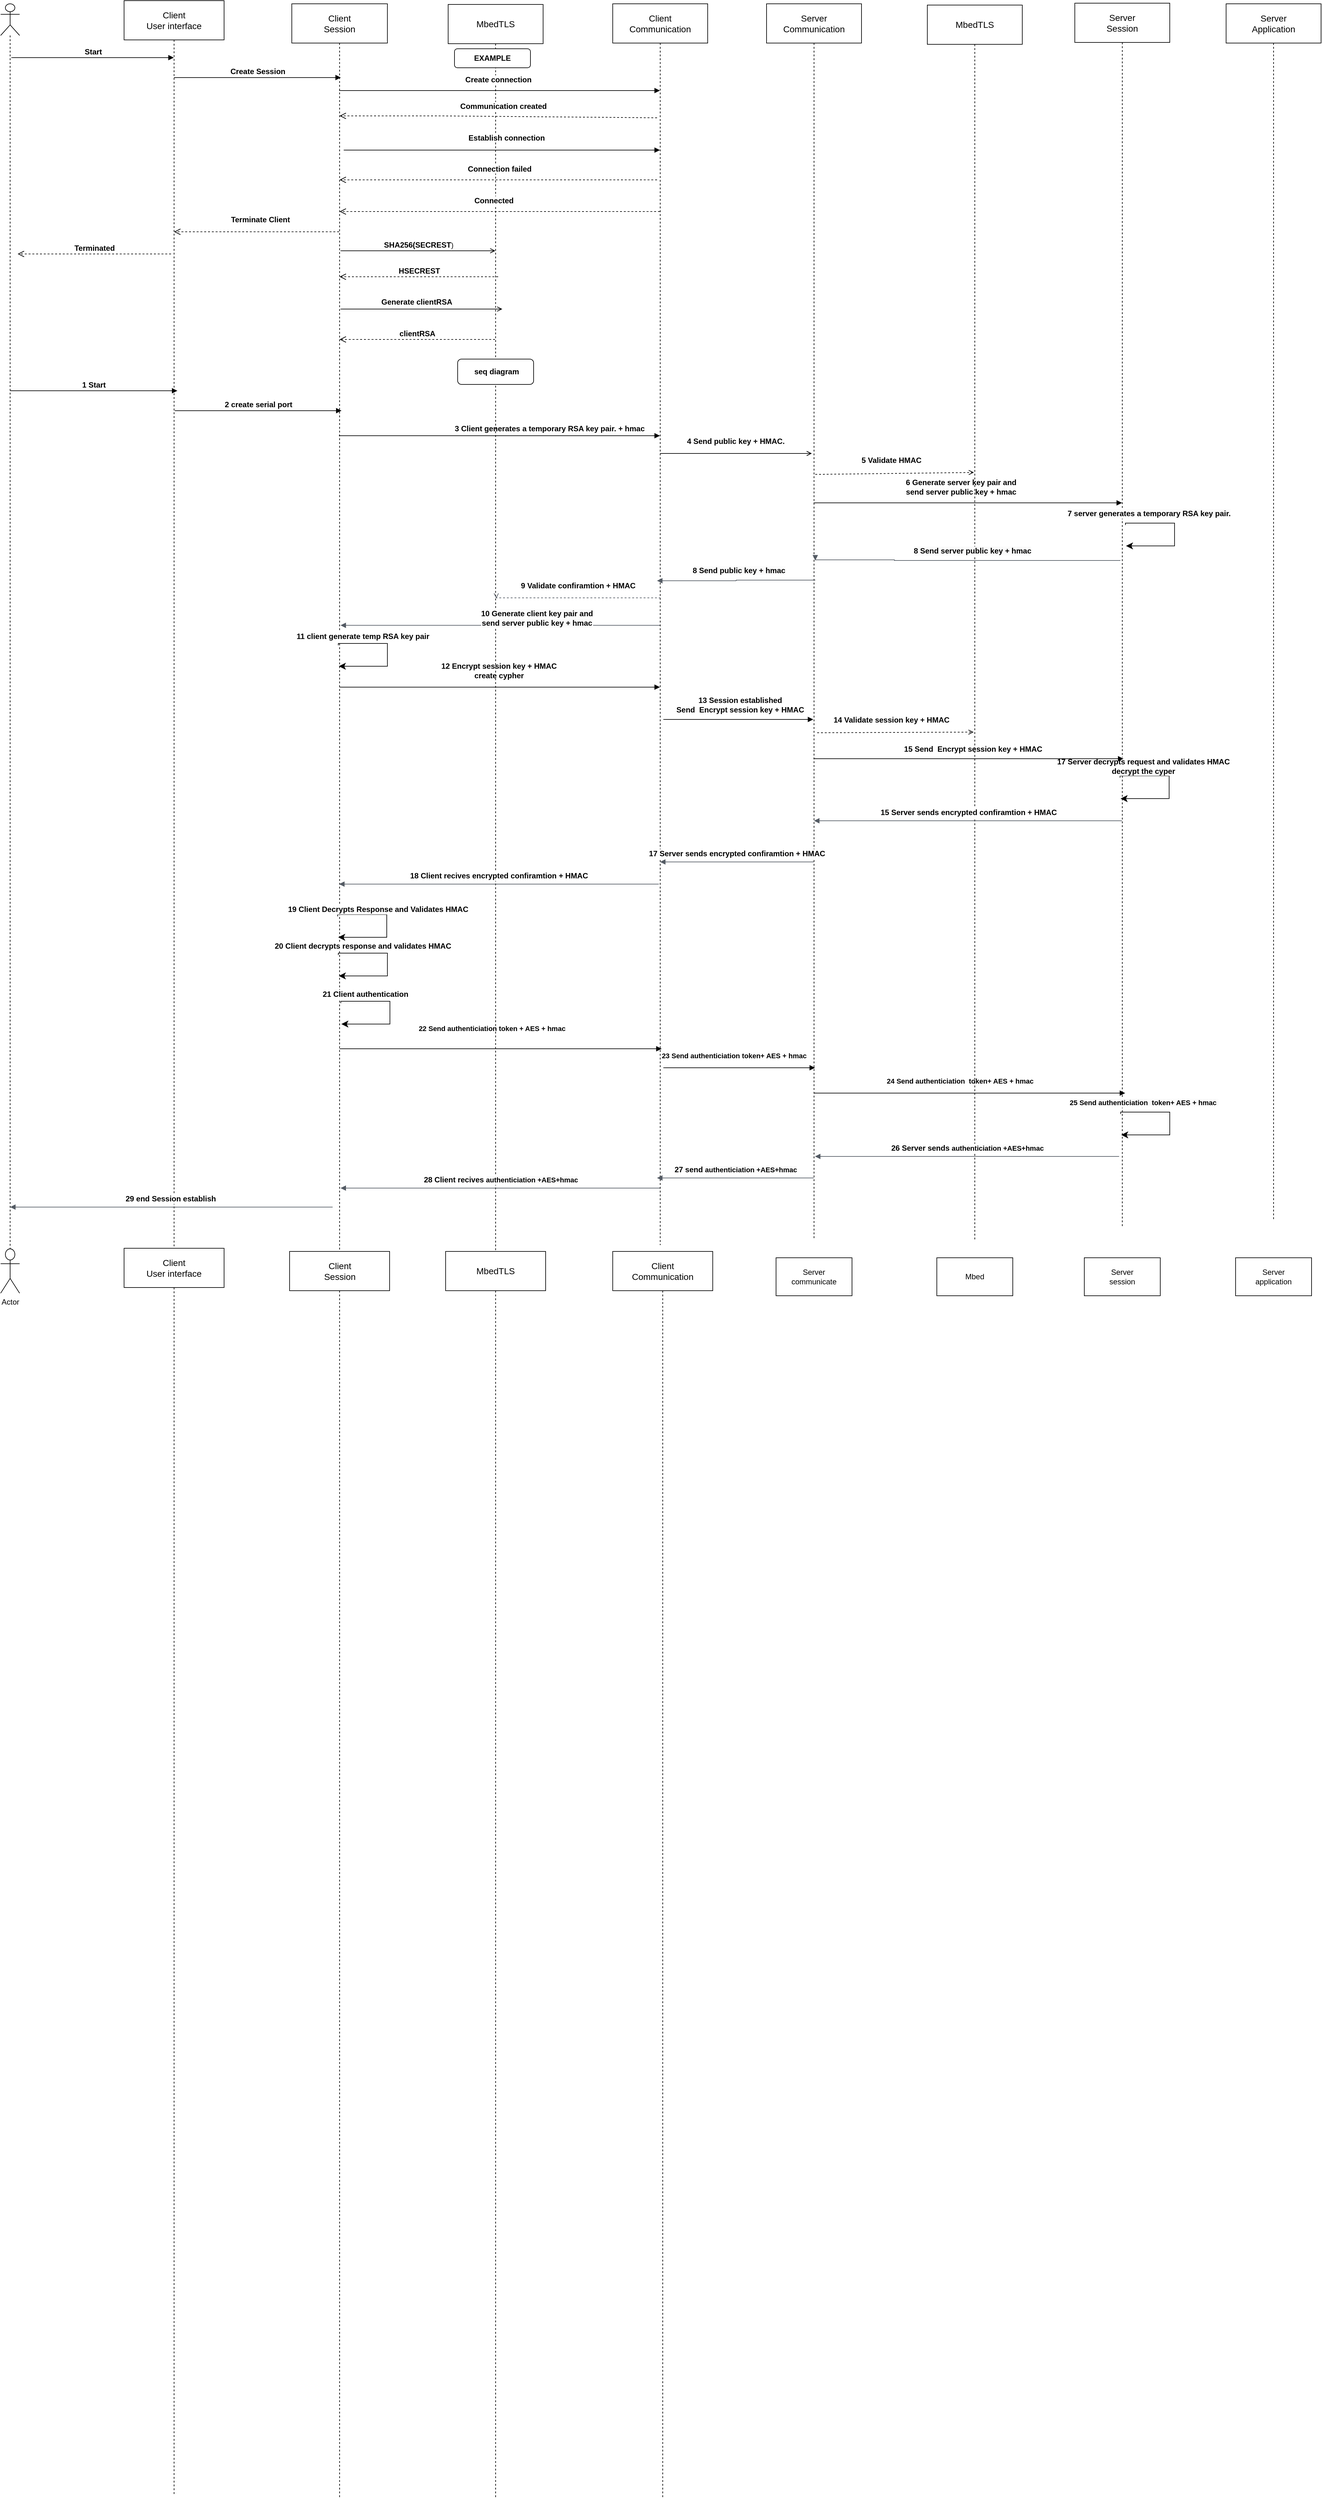 <mxfile>
    <diagram id="hEeOqorTtUtQZ6ahrq-n" name="Page-1">
        <mxGraphModel dx="2795" dy="1330" grid="1" gridSize="10" guides="1" tooltips="1" connect="1" arrows="1" fold="1" page="1" pageScale="1" pageWidth="850" pageHeight="1100" math="0" shadow="0">
            <root>
                <mxCell id="0"/>
                <mxCell id="1" parent="0"/>
                <mxCell id="34" value="&lt;span style=&quot;font-size: 14px;&quot;&gt;MbedTLS&lt;/span&gt;" style="shape=umlLifeline;perimeter=lifelinePerimeter;whiteSpace=wrap;html=1;container=1;collapsible=0;recursiveResize=0;outlineConnect=0;size=62;" parent="1" vertex="1">
                    <mxGeometry x="660" y="21" width="150" height="1979" as="geometry"/>
                </mxCell>
                <mxCell id="256" value="&lt;b&gt;HSECREST&lt;/b&gt;" style="html=1;verticalAlign=bottom;endArrow=open;dashed=1;endSize=8;fontSize=12;" parent="34" target="33" edge="1">
                    <mxGeometry relative="1" as="geometry">
                        <mxPoint x="79" y="430" as="sourcePoint"/>
                        <mxPoint x="-1" y="430" as="targetPoint"/>
                    </mxGeometry>
                </mxCell>
                <mxCell id="258" value="&lt;b&gt;clientRSA&lt;/b&gt;" style="html=1;verticalAlign=bottom;endArrow=open;dashed=1;endSize=8;fontSize=12;" parent="34" target="33" edge="1">
                    <mxGeometry relative="1" as="geometry">
                        <mxPoint x="74" y="529" as="sourcePoint"/>
                        <mxPoint x="-6" y="529" as="targetPoint"/>
                    </mxGeometry>
                </mxCell>
                <mxCell id="263" value="&lt;b&gt;&amp;nbsp;seq diagram&lt;/b&gt;" style="rounded=1;whiteSpace=wrap;html=1;fontSize=12;" parent="34" vertex="1">
                    <mxGeometry x="15" y="560" width="120" height="40" as="geometry"/>
                </mxCell>
                <mxCell id="264" value="&lt;b&gt;EXAMPLE&lt;/b&gt;" style="rounded=1;whiteSpace=wrap;html=1;fontSize=12;" parent="34" vertex="1">
                    <mxGeometry x="10" y="70" width="120" height="30" as="geometry"/>
                </mxCell>
                <mxCell id="166" value="22 Send authenticiation token + AES + hmac&lt;span style=&quot;color: rgba(0, 0, 0, 0); font-family: monospace; font-size: 0px; font-weight: 400; text-align: start;&quot;&gt;%3CmxGraphModel%3E%3Croot%3E%3CmxCell%20id%3D%220%22%2F%3E%3CmxCell%20id%3D%221%22%20parent%3D%220%22%2F%3E%3CmxCell%20id%3D%222%22%20value%3D%2222%20Send%20auth%22%20style%3D%22html%3D1%3BverticalAlign%3Dbottom%3BlabelBackgroundColor%3Dnone%3BendArrow%3Dblock%3BendFill%3D1%3BfontStyle%3D1%3B%22%20edge%3D%221%22%20parent%3D%221%22%3E%3CmxGeometry%20x%3D%22-0.051%22%20y%3D%2210%22%20width%3D%22160%22%20relative%3D%221%22%20as%3D%22geometry%22%3E%3CmxPoint%20x%3D%22487.75%22%20y%3D%221670%22%20as%3D%22sourcePoint%22%2F%3E%3CmxPoint%20x%3D%22988.26%22%20y%3D%221670%22%20as%3D%22targetPoint%22%2F%3E%3CmxPoint%20x%3D%22-1%22%20as%3D%22offset%22%2F%3E%3C%2FmxGeometry%3E%3C%2FmxCell%3E%3C%2Froot%3E%3C%2FmxGraphModel%3E&lt;/span&gt;&lt;span style=&quot;color: rgba(0, 0, 0, 0); font-family: monospace; font-size: 0px; font-weight: 400; text-align: start;&quot;&gt;%3CmxGraphModel%3E%3Croot%3E%3CmxCell%20id%3D%220%22%2F%3E%3CmxCell%20id%3D%221%22%20parent%3D%220%22%2F%3E%3CmxCell%20id%3D%222%22%20value%3D%2222%20Send%20auth%22%20style%3D%22html%3D1%3BverticalAlign%3Dbottom%3BlabelBackgroundColor%3Dnone%3BendArrow%3Dblock%3BendFill%3D1%3BfontStyle%3D1%3B%22%20edge%3D%221%22%20parent%3D%221%22%3E%3CmxGeometry%20x%3D%22-0.051%22%20y%3D%2210%22%20width%3D%22160%22%20relative%3D%221%22%20as%3D%22geometry%22%3E%3CmxPoint%20x%3D%22487.75%22%20y%3D%221670%22%20as%3D%22sourcePoint%22%2F%3E%3CmxPoint%20x%3D%22988.26%22%20y%3D%221670%22%20as%3D%22targetPoint%22%2F%3E%3CmxPoint%20x%3D%22-1%22%20as%3D%22offset%22%2F%3E%3C%2FmxGeometry%3E%3C%2FmxCell%3E%3C%2Froot%3E%3C%2FmxGraphModel%3E&lt;br&gt;eeeeen&lt;br&gt;&lt;/span&gt;" style="html=1;verticalAlign=bottom;labelBackgroundColor=none;endArrow=block;endFill=1;fontStyle=1;" parent="34" source="33" edge="1">
                    <mxGeometry x="-0.051" y="10" width="160" relative="1" as="geometry">
                        <mxPoint x="-163.25" y="1649" as="sourcePoint"/>
                        <mxPoint x="337.26" y="1649" as="targetPoint"/>
                        <mxPoint x="-1" as="offset"/>
                    </mxGeometry>
                </mxCell>
                <mxCell id="35" value="&lt;span style=&quot;font-size: 14px;&quot;&gt;Client&lt;br&gt;Communication&lt;br&gt;&lt;/span&gt;" style="shape=umlLifeline;perimeter=lifelinePerimeter;whiteSpace=wrap;html=1;container=1;collapsible=0;recursiveResize=0;outlineConnect=0;size=62;" parent="1" vertex="1">
                    <mxGeometry x="920" y="20" width="150" height="1960" as="geometry"/>
                </mxCell>
                <mxCell id="134" value="&lt;font style=&quot;font-size: 12px;&quot;&gt;&lt;b&gt;Establish connection&lt;/b&gt;&lt;/font&gt;" style="html=1;verticalAlign=bottom;endArrow=block;" parent="35" target="35" edge="1">
                    <mxGeometry x="0.027" y="10" width="80" relative="1" as="geometry">
                        <mxPoint x="-425" y="231" as="sourcePoint"/>
                        <mxPoint x="70" y="231" as="targetPoint"/>
                        <mxPoint as="offset"/>
                    </mxGeometry>
                </mxCell>
                <mxCell id="272" value="&lt;b&gt;13 Session established&lt;br&gt;Send&amp;nbsp; Encrypt session key + HMAC&lt;/b&gt;" style="html=1;verticalAlign=bottom;labelBackgroundColor=none;endArrow=block;endFill=1;fontSize=12;" parent="35" edge="1">
                    <mxGeometry x="0.024" y="6" width="160" relative="1" as="geometry">
                        <mxPoint x="80" y="1130" as="sourcePoint"/>
                        <mxPoint x="316.75" y="1130" as="targetPoint"/>
                        <mxPoint as="offset"/>
                    </mxGeometry>
                </mxCell>
                <mxCell id="280" value="23 Send authenticiation token+ AES + hmac&amp;nbsp;&lt;span style=&quot;color: rgba(0, 0, 0, 0); font-family: monospace; font-size: 0px; font-weight: 400; text-align: start;&quot;&gt;%3CmxGraphModel%3E%3Croot%3E%3CmxCell%20id%3D%220%22%2F%3E%3CmxCell%20id%3D%221%22%20parent%3D%220%22%2F%3E%3CmxCell%20id%3D%222%22%20value%3D%2222%20Send%20auth%22%20style%3D%22html%3D1%3BverticalAlign%3Dbottom%3BlabelBackgroundColor%3Dnone%3BendArrow%3Dblock%3BendFill%3D1%3BfontStyle%3D1%3B%22%20edge%3D%221%22%20parent%3D%221%22%3E%3CmxGeometry%20x%3D%22-0.051%22%20y%3D%2210%22%20width%3D%22160%22%20relative%3D%221%22%20as%3D%22geometry%22%3E%3CmxPoint%20x%3D%22487.75%22%20y%3D%221670%22%20as%3D%22sourcePoint%22%2F%3E%3CmxPoint%20x%3D%22988.26%22%20y%3D%221670%22%20as%3D%22targetPoint%22%2F%3E%3CmxPoint%20x%3D%22-1%22%20as%3D%22offset%22%2F%3E%3C%2FmxGeometry%3E%3C%2FmxCell%3E%3C%2Froot%3E%3C%2FmxGraphModel%3E&lt;/span&gt;&lt;span style=&quot;color: rgba(0, 0, 0, 0); font-family: monospace; font-size: 0px; font-weight: 400; text-align: start;&quot;&gt;%3CmxGraphModel%3E%3Croot%3E%3CmxCell%20id%3D%220%22%2F%3E%3CmxCell%20id%3D%221%22%20parent%3D%220%22%2F%3E%3CmxCell%20id%3D%222%22%20value%3D%2222%20Send%20auth%22%20style%3D%22html%3D1%3BverticalAlign%3Dbottom%3BlabelBackgroundColor%3Dnone%3BendArrow%3Dblock%3BendFill%3D1%3BfontStyle%3D1%3B%22%20edge%3D%221%22%20parent%3D%221%22%3E%3CmxGeometry%20x%3D%22-0.051%22%20y%3D%2210%22%20width%3D%22160%22%20relative%3D%221%22%20as%3D%22geometry%22%3E%3CmxPoint%20x%3D%22487.75%22%20y%3D%221670%22%20as%3D%22sourcePoint%22%2F%3E%3CmxPoint%20x%3D%22988.26%22%20y%3D%221670%22%20as%3D%22targetPoint%22%2F%3E%3CmxPoint%20x%3D%22-1%22%20as%3D%22offset%22%2F%3E%3C%2FmxGeometry%3E%3C%2FmxCell%3E%3C%2Froot%3E%3C%333332FmxGrannnphModel%3E&lt;/span&gt;" style="html=1;verticalAlign=bottom;labelBackgroundColor=none;endArrow=block;endFill=1;fontStyle=1;" parent="35" edge="1">
                    <mxGeometry x="-0.059" y="10" width="160" relative="1" as="geometry">
                        <mxPoint x="80" y="1680" as="sourcePoint"/>
                        <mxPoint x="319.51" y="1680" as="targetPoint"/>
                        <mxPoint as="offset"/>
                    </mxGeometry>
                </mxCell>
                <mxCell id="36" value="&lt;span style=&quot;font-size: 14px;&quot;&gt;Server&lt;br&gt;Communication&lt;br&gt;&lt;/span&gt;" style="shape=umlLifeline;perimeter=lifelinePerimeter;whiteSpace=wrap;html=1;container=1;collapsible=0;recursiveResize=0;outlineConnect=0;size=62;" parent="1" vertex="1">
                    <mxGeometry x="1163" y="20" width="150" height="1950" as="geometry"/>
                </mxCell>
                <mxCell id="270" value="&lt;b style=&quot;border-color: var(--border-color); color: rgb(0, 0, 0); font-family: Helvetica; font-size: 12px; font-style: normal; font-variant-ligatures: normal; font-variant-caps: normal; letter-spacing: normal; orphans: 2; text-align: center; text-indent: 0px; text-transform: none; widows: 2; word-spacing: 0px; -webkit-text-stroke-width: 0px; background-color: rgb(251, 251, 251); text-decoration-thickness: initial; text-decoration-style: initial; text-decoration-color: initial;&quot;&gt;8 Send public key + hmac&lt;/b&gt;" style="edgeStyle=orthogonalEdgeStyle;html=1;endArrow=none;elbow=vertical;startArrow=block;startFill=1;strokeColor=#545B64;rounded=0;fontSize=12;" parent="36" edge="1">
                    <mxGeometry x="0.033" y="15" width="100" relative="1" as="geometry">
                        <mxPoint x="-173" y="911" as="sourcePoint"/>
                        <mxPoint x="77" y="910" as="targetPoint"/>
                        <mxPoint as="offset"/>
                        <Array as="points">
                            <mxPoint x="-48" y="910"/>
                        </Array>
                    </mxGeometry>
                </mxCell>
                <mxCell id="37" value="&lt;span style=&quot;font-size: 14px;&quot;&gt;MbedTLS&lt;br&gt;&lt;/span&gt;" style="shape=umlLifeline;perimeter=lifelinePerimeter;whiteSpace=wrap;html=1;container=1;collapsible=0;recursiveResize=0;outlineConnect=0;size=62;" parent="1" vertex="1">
                    <mxGeometry x="1417" y="22" width="150" height="1951" as="geometry"/>
                </mxCell>
                <mxCell id="141" value="&lt;b&gt;6 Generate server key pair and &lt;br&gt;send server public key + hmac&lt;/b&gt;" style="html=1;verticalAlign=bottom;labelBackgroundColor=none;endArrow=block;endFill=1;fontSize=12;" parent="37" edge="1">
                    <mxGeometry x="-0.045" y="8" width="160" relative="1" as="geometry">
                        <mxPoint x="-179.676" y="786.002" as="sourcePoint"/>
                        <mxPoint x="307.5" y="786.002" as="targetPoint"/>
                        <mxPoint as="offset"/>
                    </mxGeometry>
                </mxCell>
                <mxCell id="170" value="&lt;b&gt;15 Server sends encrypted confiramtion + HMAC&lt;/b&gt;" style="edgeStyle=orthogonalEdgeStyle;html=1;endArrow=none;elbow=vertical;startArrow=block;startFill=1;strokeColor=#545B64;rounded=0;fontSize=12;" parent="37" target="136" edge="1">
                    <mxGeometry y="13" width="100" relative="1" as="geometry">
                        <mxPoint x="-179" y="1288" as="sourcePoint"/>
                        <mxPoint x="288.5" y="1288.059" as="targetPoint"/>
                        <mxPoint as="offset"/>
                        <Array as="points">
                            <mxPoint x="153" y="1288"/>
                            <mxPoint x="153" y="1288"/>
                        </Array>
                    </mxGeometry>
                </mxCell>
                <mxCell id="39" value="&lt;span style=&quot;font-size: 14px;&quot;&gt;Server&lt;br&gt;Application&lt;br&gt;&lt;/span&gt;" style="shape=umlLifeline;perimeter=lifelinePerimeter;whiteSpace=wrap;html=1;container=1;collapsible=0;recursiveResize=0;outlineConnect=0;size=62;" parent="1" vertex="1">
                    <mxGeometry x="1889" y="20" width="150" height="1920" as="geometry"/>
                </mxCell>
                <mxCell id="83" value="&lt;font style=&quot;font-size: 12px;&quot;&gt;&lt;b&gt;Communication created&lt;/b&gt;&lt;/font&gt;" style="html=1;verticalAlign=bottom;endArrow=open;dashed=1;endSize=8;" parent="1" target="33" edge="1">
                    <mxGeometry x="-0.028" y="-7" relative="1" as="geometry">
                        <mxPoint x="990" y="200" as="sourcePoint"/>
                        <mxPoint x="490.25" y="197" as="targetPoint"/>
                        <Array as="points">
                            <mxPoint x="650" y="197"/>
                        </Array>
                        <mxPoint as="offset"/>
                    </mxGeometry>
                </mxCell>
                <mxCell id="85" value="&lt;font style=&quot;font-size: 12px;&quot;&gt;&lt;b&gt;Connected&lt;/b&gt;&lt;/font&gt;" style="html=1;verticalAlign=bottom;endArrow=open;dashed=1;endSize=8;" parent="1" source="35" target="33" edge="1">
                    <mxGeometry x="0.037" y="-8" relative="1" as="geometry">
                        <mxPoint x="1207" y="348" as="sourcePoint"/>
                        <mxPoint x="486.75" y="348" as="targetPoint"/>
                        <Array as="points">
                            <mxPoint x="655.19" y="348"/>
                        </Array>
                        <mxPoint as="offset"/>
                    </mxGeometry>
                </mxCell>
                <mxCell id="96" value="" style="shape=umlLifeline;participant=umlActor;perimeter=lifelinePerimeter;whiteSpace=wrap;html=1;container=1;collapsible=0;recursiveResize=0;verticalAlign=top;spacingTop=36;outlineConnect=0;size=50;" parent="1" vertex="1">
                    <mxGeometry x="-47" y="20" width="30" height="2010" as="geometry"/>
                </mxCell>
                <mxCell id="81" value="&lt;font style=&quot;font-size: 12px;&quot;&gt;&lt;b&gt;Create connection&lt;/b&gt;&lt;/font&gt;" style="html=1;verticalAlign=bottom;endArrow=block;" parent="1" edge="1">
                    <mxGeometry x="-0.007" y="8" width="80" relative="1" as="geometry">
                        <mxPoint x="487.824" y="157" as="sourcePoint"/>
                        <mxPoint x="994.5" y="157" as="targetPoint"/>
                        <mxPoint as="offset"/>
                    </mxGeometry>
                </mxCell>
                <mxCell id="136" value="&lt;span style=&quot;font-size: 14px;&quot;&gt;Server&lt;br&gt;Session&lt;br&gt;&lt;/span&gt;" style="shape=umlLifeline;perimeter=lifelinePerimeter;whiteSpace=wrap;html=1;container=1;collapsible=0;recursiveResize=0;outlineConnect=0;size=62;" parent="1" vertex="1">
                    <mxGeometry x="1650" y="19" width="150" height="1931" as="geometry"/>
                </mxCell>
                <mxCell id="176" value="&lt;b style=&quot;border-color: var(--border-color); background-color: rgb(251, 251, 251);&quot;&gt;7 server generates a temporary RSA key pair.&lt;br&gt;&lt;/b&gt;" style="edgeStyle=segmentEdgeStyle;endArrow=classic;html=1;curved=0;rounded=0;endSize=8;startSize=8;fontSize=12;exitX=0.523;exitY=0.848;exitDx=0;exitDy=0;exitPerimeter=0;" parent="136" edge="1">
                    <mxGeometry x="-0.586" y="15" width="50" height="50" relative="1" as="geometry">
                        <mxPoint x="80.0" y="824.036" as="sourcePoint"/>
                        <mxPoint x="80.874" y="857" as="targetPoint"/>
                        <Array as="points">
                            <mxPoint x="80.55" y="821"/>
                            <mxPoint x="157.55" y="821"/>
                            <mxPoint x="157.55" y="857"/>
                        </Array>
                        <mxPoint as="offset"/>
                    </mxGeometry>
                </mxCell>
                <mxCell id="267" value="&lt;b&gt;17 Server decrypts request and validates HMAC&lt;br&gt;decrypt the cyper&lt;br&gt;&lt;/b&gt;" style="edgeStyle=segmentEdgeStyle;endArrow=classic;html=1;curved=0;rounded=0;endSize=8;startSize=8;fontSize=12;exitX=0.523;exitY=0.848;exitDx=0;exitDy=0;exitPerimeter=0;" parent="136" edge="1">
                    <mxGeometry x="-0.591" y="15" width="50" height="50" relative="1" as="geometry">
                        <mxPoint x="71.45" y="1223.036" as="sourcePoint"/>
                        <mxPoint x="72.324" y="1256" as="targetPoint"/>
                        <Array as="points">
                            <mxPoint x="72" y="1220"/>
                            <mxPoint x="149" y="1220"/>
                            <mxPoint x="149" y="1256"/>
                        </Array>
                        <mxPoint as="offset"/>
                    </mxGeometry>
                </mxCell>
                <mxCell id="281" value="24 Send authenticiation&amp;nbsp; token+ AES + hmac&amp;nbsp;&lt;span style=&quot;color: rgba(0, 0, 0, 0); font-family: monospace; font-size: 0px; font-weight: 400; text-align: start;&quot;&gt;%3CmxGraphModel%3E%3Croot%3E%3CmxCell%20id%3D%220%22%2F%3E%3CmxCell%20id%3D%221%22%20parent%3D%220%22%2F%3E%3CmxCell%20id%3D%222%22%20value%3D%2222%20Send%20auth%22%20style%3D%22html%3D1%3BverticalAlign%3Dbottom%3BlabelBackgroundColor%3Dnone%3BendArrow%3Dblock%3BendFill%3D1%3BfontStyle%3D1%3B%22%20edge%3D%221%22%20parent%3D%221%22%3E%3CmxGeometry%20x%3D%22-0.051%22%20y%3D%2210%22%20width%3D%22160%22%20relative%3D%221%22%20as%3D%22geometry%22%3E%3CmxPoint%20x%3D%22487.75%22%20y%3D%221670%22%20as%3D%22sourcePoint%22%2F%3E%3CmxPoint%20x%3D%22988.26%22%20y%3D%221670%22%20as%3D%22targetPoint%22%2F%3E%3CmxPoint%20x%3D%22-1%22%20as%3D%22offset%22%2F%3E%3C%2FmxGeometry%3E%3C%2FmxCell%3E%3C%2Froot%3E%3C%2FmxGraphModel%3E&lt;/span&gt;&lt;span style=&quot;color: rgba(0, 0, 0, 0); font-family: monospace; font-size: 0px; font-weight: 400; text-align: start;&quot;&gt;%3CmxGraphModel%3E%3Croot%3E%3CmxCell%20id%3D%220%22%2F%3E%3CmxCell%20id%3D%221%22%20parent%3D%220%22%2F%3E%3CmxCell%20id%3D%222%22%20value%3D%2222%20Send%20auth%22%20style%3D%22html%3D1%3BverticalAlign%3Dbottom%3BlabelBackgroundColor%3Dnone%3BendArrow%3Dblock%3BendFill%3D1%3BfontStyle%3D1%3B%22%20edge%3D%221%22%20parent%3D%221%22%3E%3CmxGeometry%20x%3D%22-0.051%22%20y%3D%2210%22%20width%3D%22160%22%20relative%3D%221%22%20as%3D%22geometry%22%3E%3CmxPoint%20x%3D%22487.75%22%20y%3D%221670%22%20as%3D%22sourcePoint%22%2F%3E%3CmxPoint%20x%3D%22988.26%22%20y%3D%221670%22%20as%3D%22targetPoint%22%2F%3E%3CmxPoint%20x%3D%22-1%22%20as%3D%22offset%22%2F%3E%3C%2FmxGeometry%3E%3C%2FmxCell%3E%3C%2Froot%3E%3C%33333442FmxGraphModel%3E&lt;/span&gt;" style="html=1;verticalAlign=bottom;labelBackgroundColor=none;endArrow=block;endFill=1;fontStyle=1;" parent="136" source="36" edge="1">
                    <mxGeometry x="-0.051" y="10" width="160" relative="1" as="geometry">
                        <mxPoint x="-160" y="1721" as="sourcePoint"/>
                        <mxPoint x="79.51" y="1721" as="targetPoint"/>
                        <mxPoint x="-1" as="offset"/>
                    </mxGeometry>
                </mxCell>
                <mxCell id="84" value="&lt;font style=&quot;font-size: 12px;&quot;&gt;&lt;b&gt;Connection failed&lt;/b&gt;&lt;/font&gt;" style="html=1;verticalAlign=bottom;endArrow=open;dashed=1;endSize=8;" parent="1" target="33" edge="1">
                    <mxGeometry x="-0.004" y="-8" relative="1" as="geometry">
                        <mxPoint x="990" y="298" as="sourcePoint"/>
                        <mxPoint x="510" y="300" as="targetPoint"/>
                        <Array as="points">
                            <mxPoint x="751.19" y="298"/>
                        </Array>
                        <mxPoint as="offset"/>
                    </mxGeometry>
                </mxCell>
                <mxCell id="177" value="" style="text;strokeColor=none;fillColor=none;align=left;verticalAlign=middle;spacingTop=-1;spacingLeft=4;spacingRight=4;rotatable=0;labelPosition=right;points=[];portConstraint=eastwest;" parent="1" vertex="1">
                    <mxGeometry x="1780" y="80" width="20" height="14" as="geometry"/>
                </mxCell>
                <mxCell id="33" value="&lt;font style=&quot;font-size: 14px;&quot;&gt;Client&lt;br&gt;Session&lt;/font&gt;" style="shape=umlLifeline;perimeter=lifelinePerimeter;whiteSpace=wrap;html=1;container=1;collapsible=0;recursiveResize=0;outlineConnect=0;size=62;" parent="1" vertex="1">
                    <mxGeometry x="413" y="20" width="151" height="1970" as="geometry"/>
                </mxCell>
                <mxCell id="80" value="&lt;font style=&quot;font-size: 12px;&quot;&gt;&lt;b&gt;Create Session&lt;/b&gt;&lt;/font&gt;" style="html=1;verticalAlign=bottom;endArrow=block;" parent="33" source="32" edge="1">
                    <mxGeometry width="80" relative="1" as="geometry">
                        <mxPoint x="-117" y="116.478" as="sourcePoint"/>
                        <mxPoint x="77.5" y="116.478" as="targetPoint"/>
                    </mxGeometry>
                </mxCell>
                <mxCell id="90" value="&lt;font style=&quot;font-size: 12px;&quot;&gt;&lt;b&gt;Terminate Client&lt;/b&gt;&lt;/font&gt;" style="html=1;verticalAlign=bottom;endArrow=open;dashed=1;endSize=8;" parent="33" target="32" edge="1">
                    <mxGeometry x="-0.04" y="-10" relative="1" as="geometry">
                        <mxPoint x="74.68" y="359.999" as="sourcePoint"/>
                        <mxPoint x="-197.996" y="359.999" as="targetPoint"/>
                        <Array as="points"/>
                        <mxPoint as="offset"/>
                    </mxGeometry>
                </mxCell>
                <mxCell id="241" value="&lt;b&gt;19 Client Decrypts Response and Validates HMAC&lt;/b&gt;" style="edgeStyle=segmentEdgeStyle;endArrow=classic;html=1;curved=0;rounded=0;endSize=8;startSize=8;fontSize=12;exitX=0.523;exitY=0.848;exitDx=0;exitDy=0;exitPerimeter=0;" parent="33" edge="1">
                    <mxGeometry x="-0.311" y="8" width="50" height="50" relative="1" as="geometry">
                        <mxPoint x="72.45" y="1441.036" as="sourcePoint"/>
                        <mxPoint x="73.324" y="1474" as="targetPoint"/>
                        <Array as="points">
                            <mxPoint x="73.0" y="1438"/>
                            <mxPoint x="150.0" y="1438"/>
                            <mxPoint x="150.0" y="1474"/>
                        </Array>
                        <mxPoint as="offset"/>
                    </mxGeometry>
                </mxCell>
                <mxCell id="250" value="&lt;b&gt;20 Client decrypts response and validates HMAC&lt;/b&gt;" style="edgeStyle=segmentEdgeStyle;endArrow=classic;html=1;curved=0;rounded=0;endSize=8;startSize=8;fontSize=12;exitX=0.523;exitY=0.848;exitDx=0;exitDy=0;exitPerimeter=0;" parent="33" edge="1">
                    <mxGeometry x="-0.569" y="11" width="50" height="50" relative="1" as="geometry">
                        <mxPoint x="73.45" y="1502.036" as="sourcePoint"/>
                        <mxPoint x="74.324" y="1535" as="targetPoint"/>
                        <Array as="points">
                            <mxPoint x="74.0" y="1499"/>
                            <mxPoint x="151.0" y="1499"/>
                            <mxPoint x="151.0" y="1535"/>
                        </Array>
                        <mxPoint as="offset"/>
                    </mxGeometry>
                </mxCell>
                <mxCell id="255" value="&lt;font style=&quot;font-size: 12px;&quot;&gt;&lt;b&gt;SHA256(SECREST&lt;/b&gt;&lt;/font&gt;)" style="html=1;verticalAlign=bottom;labelBackgroundColor=none;endArrow=open;endFill=0;" parent="33" target="34" edge="1">
                    <mxGeometry width="160" relative="1" as="geometry">
                        <mxPoint x="77" y="390" as="sourcePoint"/>
                        <mxPoint x="327" y="390" as="targetPoint"/>
                    </mxGeometry>
                </mxCell>
                <mxCell id="257" value="&lt;b&gt;Generate clientRSA&lt;/b&gt;" style="html=1;verticalAlign=bottom;labelBackgroundColor=none;endArrow=open;endFill=0;fontSize=12;" parent="33" edge="1">
                    <mxGeometry x="-0.061" y="2" width="160" relative="1" as="geometry">
                        <mxPoint x="77" y="482" as="sourcePoint"/>
                        <mxPoint x="332.5" y="482" as="targetPoint"/>
                        <mxPoint as="offset"/>
                    </mxGeometry>
                </mxCell>
                <mxCell id="271" value="&lt;b&gt;11 client generate temp RSA key pair&lt;/b&gt;" style="edgeStyle=segmentEdgeStyle;endArrow=classic;html=1;curved=0;rounded=0;endSize=8;startSize=8;fontSize=12;exitX=0.523;exitY=0.848;exitDx=0;exitDy=0;exitPerimeter=0;" parent="33" edge="1">
                    <mxGeometry x="-0.569" y="11" width="50" height="50" relative="1" as="geometry">
                        <mxPoint x="73.45" y="1013.036" as="sourcePoint"/>
                        <mxPoint x="74.324" y="1046" as="targetPoint"/>
                        <Array as="points">
                            <mxPoint x="74.0" y="1010"/>
                            <mxPoint x="151" y="1010"/>
                            <mxPoint x="151" y="1046"/>
                        </Array>
                        <mxPoint as="offset"/>
                    </mxGeometry>
                </mxCell>
                <mxCell id="32" value="&lt;font style=&quot;font-size: 14px;&quot;&gt;Client&lt;br&gt;User interface&lt;br&gt;&lt;/font&gt;" style="shape=umlLifeline;perimeter=lifelinePerimeter;whiteSpace=wrap;html=1;container=1;collapsible=0;recursiveResize=0;outlineConnect=0;size=62;" parent="1" vertex="1">
                    <mxGeometry x="148" y="15" width="158" height="1970" as="geometry"/>
                </mxCell>
                <mxCell id="77" value="&lt;font style=&quot;font-size: 12px;&quot;&gt;&lt;b&gt;Start&lt;/b&gt;&lt;/font&gt;" style="html=1;verticalAlign=bottom;endArrow=block;" parent="32" edge="1">
                    <mxGeometry width="80" relative="1" as="geometry">
                        <mxPoint x="-178" y="90" as="sourcePoint"/>
                        <mxPoint x="78.5" y="90.0" as="targetPoint"/>
                    </mxGeometry>
                </mxCell>
                <mxCell id="92" value="&lt;font style=&quot;font-size: 12px;&quot;&gt;&lt;b&gt;Terminated&lt;/b&gt;&lt;/font&gt;" style="html=1;verticalAlign=bottom;endArrow=open;dashed=1;endSize=8;" parent="32" edge="1">
                    <mxGeometry relative="1" as="geometry">
                        <mxPoint x="74.18" y="400" as="sourcePoint"/>
                        <mxPoint x="-168" y="400" as="targetPoint"/>
                        <Array as="points"/>
                    </mxGeometry>
                </mxCell>
                <mxCell id="260" value="&lt;span style=&quot;font-size: 12px;&quot;&gt;&lt;b&gt;1 Start&lt;/b&gt;&lt;/span&gt;" style="html=1;verticalAlign=bottom;endArrow=block;" parent="32" source="96" edge="1">
                    <mxGeometry width="80" relative="1" as="geometry">
                        <mxPoint x="-168.996" y="616.0" as="sourcePoint"/>
                        <mxPoint x="84.18" y="616.0" as="targetPoint"/>
                    </mxGeometry>
                </mxCell>
                <mxCell id="239" value="Server&lt;br&gt;session" style="rounded=0;whiteSpace=wrap;html=1;" parent="1" vertex="1">
                    <mxGeometry x="1665" y="2000" width="120" height="60" as="geometry"/>
                </mxCell>
                <mxCell id="235" value="Server&lt;br&gt;application&lt;br&gt;" style="rounded=0;whiteSpace=wrap;html=1;" parent="1" vertex="1">
                    <mxGeometry x="1904" y="2000" width="120" height="60" as="geometry"/>
                </mxCell>
                <mxCell id="238" value="Mbed" style="rounded=0;whiteSpace=wrap;html=1;" parent="1" vertex="1">
                    <mxGeometry x="1432" y="2000" width="120" height="60" as="geometry"/>
                </mxCell>
                <mxCell id="236" value="Server&lt;br&gt;communicate" style="rounded=0;whiteSpace=wrap;html=1;" parent="1" vertex="1">
                    <mxGeometry x="1178" y="2000" width="120" height="60" as="geometry"/>
                </mxCell>
                <mxCell id="148" value="&lt;b&gt;9 Validate confiramtion + HMAC&lt;/b&gt;" style="edgeStyle=orthogonalEdgeStyle;html=1;endArrow=none;elbow=vertical;startArrow=open;startFill=0;strokeColor=#545B64;rounded=0;fontSize=12;dashed=1;" parent="1" edge="1">
                    <mxGeometry y="19" width="100" relative="1" as="geometry">
                        <mxPoint x="736" y="959" as="sourcePoint"/>
                        <mxPoint x="995.25" y="958" as="targetPoint"/>
                        <mxPoint as="offset"/>
                        <Array as="points">
                            <mxPoint x="833.75" y="958"/>
                            <mxPoint x="833.75" y="958"/>
                        </Array>
                    </mxGeometry>
                </mxCell>
                <mxCell id="147" value="&lt;b style=&quot;border-color: var(--border-color); background-color: rgb(251, 251, 251);&quot;&gt;10 Generate client key pair and&lt;br style=&quot;border-color: var(--border-color);&quot;&gt;send server public key + hmac&lt;/b&gt;" style="edgeStyle=orthogonalEdgeStyle;html=1;endArrow=none;elbow=vertical;startArrow=block;startFill=1;strokeColor=#545B64;rounded=0;fontSize=12;" parent="1" target="35" edge="1">
                    <mxGeometry x="0.229" y="11" width="100" relative="1" as="geometry">
                        <mxPoint x="490.004" y="1001.38" as="sourcePoint"/>
                        <mxPoint x="970" y="997" as="targetPoint"/>
                        <mxPoint as="offset"/>
                        <Array as="points">
                            <mxPoint x="920" y="1001"/>
                            <mxPoint x="920" y="1001"/>
                        </Array>
                    </mxGeometry>
                </mxCell>
                <mxCell id="261" value="&lt;span style=&quot;font-size: 12px;&quot;&gt;&lt;b&gt;2 create serial port&lt;/b&gt;&lt;/span&gt;" style="html=1;verticalAlign=bottom;endArrow=block;" parent="1" edge="1">
                    <mxGeometry x="0.004" width="80" relative="1" as="geometry">
                        <mxPoint x="227.962" y="662.478" as="sourcePoint"/>
                        <mxPoint x="491.5" y="662.478" as="targetPoint"/>
                        <mxPoint as="offset"/>
                    </mxGeometry>
                </mxCell>
                <mxCell id="101" value="&lt;blockquote style=&quot;margin: 0 0 0 40px; border: none; padding: 0px;&quot;&gt;&lt;blockquote style=&quot;margin: 0 0 0 40px; border: none; padding: 0px;&quot;&gt;&lt;blockquote style=&quot;margin: 0 0 0 40px; border: none; padding: 0px;&quot;&gt;&lt;blockquote style=&quot;margin: 0 0 0 40px; border: none; padding: 0px;&quot;&gt;&lt;font style=&quot;font-size: 12px;&quot;&gt;3 Client generates a temporary RSA key pair. + hmac&lt;/font&gt;&lt;/blockquote&gt;&lt;/blockquote&gt;&lt;/blockquote&gt;&lt;/blockquote&gt;" style="html=1;verticalAlign=bottom;labelBackgroundColor=none;endArrow=block;endFill=1;fontStyle=1;" parent="1" target="35" edge="1">
                    <mxGeometry x="-0.004" y="2" width="160" relative="1" as="geometry">
                        <mxPoint x="487.462" y="702.0" as="sourcePoint"/>
                        <mxPoint x="730" y="702" as="targetPoint"/>
                        <mxPoint as="offset"/>
                    </mxGeometry>
                </mxCell>
                <mxCell id="265" value="&lt;b&gt;4 Send public key + HMAC.&lt;/b&gt;" style="html=1;verticalAlign=bottom;labelBackgroundColor=none;endArrow=open;endFill=0;fontSize=12;" parent="1" source="35" edge="1">
                    <mxGeometry x="-0.009" y="10" width="160" relative="1" as="geometry">
                        <mxPoint x="730" y="730" as="sourcePoint"/>
                        <mxPoint x="1234.5" y="730" as="targetPoint"/>
                        <mxPoint as="offset"/>
                    </mxGeometry>
                </mxCell>
                <mxCell id="138" value="&lt;b&gt;5 Validate HMAC&lt;/b&gt;" style="html=1;verticalAlign=bottom;labelBackgroundColor=none;endArrow=open;endFill=0;fontSize=12;dashed=1;" parent="1" edge="1">
                    <mxGeometry x="-0.041" y="12" width="160" relative="1" as="geometry">
                        <mxPoint x="1240" y="763.09" as="sourcePoint"/>
                        <mxPoint x="1490.5" y="760" as="targetPoint"/>
                        <mxPoint as="offset"/>
                    </mxGeometry>
                </mxCell>
                <mxCell id="269" value="&lt;b style=&quot;border-color: var(--border-color); color: rgb(0, 0, 0); font-family: Helvetica; font-size: 12px; font-style: normal; font-variant-ligatures: normal; font-variant-caps: normal; letter-spacing: normal; orphans: 2; text-align: center; text-indent: 0px; text-transform: none; widows: 2; word-spacing: 0px; -webkit-text-stroke-width: 0px; background-color: rgb(251, 251, 251); text-decoration-thickness: initial; text-decoration-style: initial; text-decoration-color: initial;&quot;&gt;8 Send server public key + hmac&lt;/b&gt;" style="edgeStyle=orthogonalEdgeStyle;html=1;endArrow=none;elbow=vertical;startArrow=block;startFill=1;strokeColor=#545B64;rounded=0;fontSize=12;" parent="1" edge="1">
                    <mxGeometry x="0.033" y="15" width="100" relative="1" as="geometry">
                        <mxPoint x="1240" y="899" as="sourcePoint"/>
                        <mxPoint x="1722" y="899" as="targetPoint"/>
                        <mxPoint as="offset"/>
                        <Array as="points">
                            <mxPoint x="1365" y="898"/>
                        </Array>
                    </mxGeometry>
                </mxCell>
                <mxCell id="142" value="&lt;b&gt;12 Encrypt session key + HMAC&lt;br&gt;create cypher&lt;br&gt;&lt;/b&gt;" style="html=1;verticalAlign=bottom;labelBackgroundColor=none;endArrow=block;endFill=1;fontSize=12;" parent="1" source="33" edge="1">
                    <mxGeometry x="-0.005" y="9" width="160" relative="1" as="geometry">
                        <mxPoint x="530" y="1099" as="sourcePoint"/>
                        <mxPoint x="994.5" y="1099" as="targetPoint"/>
                        <mxPoint as="offset"/>
                    </mxGeometry>
                </mxCell>
                <mxCell id="273" value="&lt;b&gt;15 Send&amp;nbsp; Encrypt session key + HMAC&lt;/b&gt;" style="html=1;verticalAlign=bottom;labelBackgroundColor=none;endArrow=block;endFill=1;fontSize=12;" parent="1" edge="1">
                    <mxGeometry x="0.027" y="6" width="160" relative="1" as="geometry">
                        <mxPoint x="1237.25" y="1212" as="sourcePoint"/>
                        <mxPoint x="1726.75" y="1212" as="targetPoint"/>
                        <mxPoint as="offset"/>
                    </mxGeometry>
                </mxCell>
                <mxCell id="144" value="&lt;font style=&quot;font-size: 12px;&quot;&gt;&lt;b&gt;14 Validate session key + HMAC&lt;/b&gt;&lt;/font&gt;" style="html=1;verticalAlign=bottom;labelBackgroundColor=none;endArrow=open;endFill=0;dashed=1;" parent="1" edge="1">
                    <mxGeometry x="-0.052" y="11" width="160" relative="1" as="geometry">
                        <mxPoint x="1243" y="1171" as="sourcePoint"/>
                        <mxPoint x="1490" y="1170" as="targetPoint"/>
                        <mxPoint as="offset"/>
                    </mxGeometry>
                </mxCell>
                <mxCell id="275" value="&lt;b&gt;17 Server sends encrypted confiramtion + HMAC&lt;/b&gt;" style="edgeStyle=orthogonalEdgeStyle;html=1;endArrow=none;elbow=vertical;startArrow=block;startFill=1;strokeColor=#545B64;rounded=0;fontSize=12;" parent="1" target="36" edge="1">
                    <mxGeometry y="13" width="100" relative="1" as="geometry">
                        <mxPoint x="994.75" y="1375" as="sourcePoint"/>
                        <mxPoint x="1481.25" y="1375" as="targetPoint"/>
                        <mxPoint as="offset"/>
                        <Array as="points">
                            <mxPoint x="1150" y="1375"/>
                            <mxPoint x="1150" y="1375"/>
                        </Array>
                    </mxGeometry>
                </mxCell>
                <mxCell id="277" value="&lt;b&gt;18 Client recives encrypted confiramtion + HMAC&lt;/b&gt;" style="edgeStyle=orthogonalEdgeStyle;html=1;endArrow=none;elbow=vertical;startArrow=block;startFill=1;strokeColor=#545B64;rounded=0;fontSize=12;" parent="1" edge="1">
                    <mxGeometry y="13" width="100" relative="1" as="geometry">
                        <mxPoint x="487.75" y="1410" as="sourcePoint"/>
                        <mxPoint x="992.75" y="1410" as="targetPoint"/>
                        <mxPoint as="offset"/>
                        <Array as="points">
                            <mxPoint x="650" y="1410"/>
                            <mxPoint x="650" y="1410"/>
                        </Array>
                    </mxGeometry>
                </mxCell>
                <mxCell id="278" value="&lt;b&gt;21 Client authentication&lt;/b&gt;" style="edgeStyle=segmentEdgeStyle;endArrow=classic;html=1;curved=0;rounded=0;endSize=8;startSize=8;fontSize=12;exitX=0.523;exitY=0.848;exitDx=0;exitDy=0;exitPerimeter=0;" parent="1" edge="1">
                    <mxGeometry x="-0.573" y="11" width="50" height="50" relative="1" as="geometry">
                        <mxPoint x="490.45" y="1598.036" as="sourcePoint"/>
                        <mxPoint x="491.324" y="1631" as="targetPoint"/>
                        <Array as="points">
                            <mxPoint x="491.0" y="1595"/>
                            <mxPoint x="568" y="1595"/>
                            <mxPoint x="568" y="1631"/>
                        </Array>
                        <mxPoint as="offset"/>
                    </mxGeometry>
                </mxCell>
                <mxCell id="282" value="&lt;span style=&quot;font-size: 11px; font-weight: 700; background-color: rgb(251, 251, 251);&quot;&gt;25 Send authenticiation&amp;nbsp; token+ AES + hmac&amp;nbsp;&lt;/span&gt;&lt;span style=&quot;border-color: var(--border-color); background-color: rgb(251, 251, 251); color: rgba(0, 0, 0, 0); font-family: monospace; font-size: 0px; text-align: start;&quot;&gt;%3CmxGraphModel%3E%3Croot%3E%3CmxCell%20id%3D%220%22%2F%3E%3CmxCell%20id%3D%221%22%20parent%3D%220%22%2F%3E%3CmxCell%20id%3D%222%22%20value%3D%2222%20Send%20auth%22%20style%3D%22html%3D1%3BverticalAlign%3Dbottom%3BlabelBackgroundColor%3Dnone%3BendArrow%3Dblock%3BendFill%3D1%3BfontStyle%3D1%3B%22%20edge%3D%221%22%20parent%3D%221%22%3E%3CmxGeometry%20x%3D%22-0.051%22%20y%3D%2210%22%20width%3D%22160%22%20relative%3D%221%22%20as%3D%22geometry%22%3E%3CmxPoint%20x%3D%22487.75%22%20y%3D%221670%22%20as%3D%22sourcePoint%22%2F%3E%3CmxPoint%20x%3D%22988.26%22%20y%3D%221670%22%20as%3D%22targetPoint%22%2F%3E%3CmxPoint%20x%3D%22-1%22%20as%3D%22offset%22%2F%3E%3C%2FmxGeometry%3E%3C%2FmxCell%3E%3C%2Froot%3E%3C%2FmxGraphModel%3E&lt;/span&gt;&lt;span style=&quot;border-color: var(--border-color); background-color: rgb(251, 251, 251); color: rgba(0, 0, 0, 0); font-family: monospace; font-size: 0px; text-align: start;&quot;&gt;%3CmxGraphModel%3E%3Croot%3E%3CmxCell%20id%3D%220%22%2F%3E%3CmxCell%20id%3D%221%22%20parent%3D%220%22%2F%3E%3CmxCell%20id%3D%222%22%20value%3D%2222%20Send%20auth%22%20style%3D%22html%3D1%3BverticalAlign%3Dbottom%3BlabelBackgroundColor%3Dnone%3BendArrow%3Dblock%3BendFill%3D1%3BfontStyle%3D1%3B%22%20edge%3D%221%22%20parent%3D%221%22%3E%3CmxGeometry%20x%3D%22-0.051%22%20y%3D%2210%22%20width%3D%22160%22%20relative%3D%221%22%20as%3D%22geometry%22%3E%3CmxPoint%20x%3D%22487.75%22%20y%3D%221670%22%20as%3D%22sourcePoint%22%2F%3E%3CmxPoint%20x%3D%22988.26%22%20y%3D%221670%22%20as%3D%22targetPoint%22%2F%3E%3CmxPoint%20x%3D%22-1%22%20as%3D%22offset%22%2F%3E%3C%2FmxGeometry%3E%3C%2FmxCell%3E%3C%2Froot%3E%3C%33333442FmxGraphModel%3E&lt;/span&gt;" style="edgeStyle=segmentEdgeStyle;endArrow=classic;html=1;curved=0;rounded=0;endSize=8;startSize=8;fontSize=12;exitX=0.523;exitY=0.848;exitDx=0;exitDy=0;exitPerimeter=0;" parent="1" edge="1">
                    <mxGeometry x="-0.586" y="15" width="50" height="50" relative="1" as="geometry">
                        <mxPoint x="1722.45" y="1773.036" as="sourcePoint"/>
                        <mxPoint x="1723.324" y="1806" as="targetPoint"/>
                        <Array as="points">
                            <mxPoint x="1723" y="1770"/>
                            <mxPoint x="1800" y="1770"/>
                            <mxPoint x="1800" y="1806"/>
                        </Array>
                        <mxPoint as="offset"/>
                    </mxGeometry>
                </mxCell>
                <mxCell id="283" value="&lt;b&gt;26 Server sends&amp;nbsp;&lt;/b&gt;&lt;span style=&quot;font-size: 11px; font-weight: 700; background-color: rgb(251, 251, 251);&quot;&gt;authenticiation +AES+hmac&lt;/span&gt;" style="edgeStyle=orthogonalEdgeStyle;html=1;endArrow=none;elbow=vertical;startArrow=block;startFill=1;strokeColor=#545B64;rounded=0;fontSize=12;" parent="1" edge="1">
                    <mxGeometry y="13" width="100" relative="1" as="geometry">
                        <mxPoint x="1239.5" y="1840" as="sourcePoint"/>
                        <mxPoint x="1720" y="1840" as="targetPoint"/>
                        <mxPoint as="offset"/>
                        <Array as="points">
                            <mxPoint x="1401.75" y="1840"/>
                            <mxPoint x="1401.75" y="1840"/>
                        </Array>
                    </mxGeometry>
                </mxCell>
                <mxCell id="284" value="&lt;b&gt;27 send&amp;nbsp;&lt;/b&gt;&lt;span style=&quot;font-size: 11px; font-weight: 700; background-color: rgb(251, 251, 251);&quot;&gt;authenticiation +AES+hmac&lt;/span&gt;" style="edgeStyle=orthogonalEdgeStyle;html=1;endArrow=none;elbow=vertical;startArrow=block;startFill=1;strokeColor=#545B64;rounded=0;fontSize=12;" parent="1" target="36" edge="1">
                    <mxGeometry y="13" width="100" relative="1" as="geometry">
                        <mxPoint x="990" y="1874" as="sourcePoint"/>
                        <mxPoint x="1230" y="1874" as="targetPoint"/>
                        <mxPoint as="offset"/>
                        <Array as="points">
                            <mxPoint x="1150" y="1874"/>
                            <mxPoint x="1150" y="1874"/>
                        </Array>
                    </mxGeometry>
                </mxCell>
                <mxCell id="285" value="&lt;b&gt;28 Client recives&amp;nbsp;&lt;/b&gt;&lt;span style=&quot;font-size: 11px; font-weight: 700; background-color: rgb(251, 251, 251);&quot;&gt;authenticiation +AES+hmac&lt;/span&gt;" style="edgeStyle=orthogonalEdgeStyle;html=1;endArrow=none;elbow=vertical;startArrow=block;startFill=1;strokeColor=#545B64;rounded=0;fontSize=12;" parent="1" target="35" edge="1">
                    <mxGeometry y="13" width="100" relative="1" as="geometry">
                        <mxPoint x="490" y="1890" as="sourcePoint"/>
                        <mxPoint x="737.5" y="1890" as="targetPoint"/>
                        <mxPoint as="offset"/>
                        <Array as="points">
                            <mxPoint x="860" y="1890"/>
                            <mxPoint x="860" y="1890"/>
                        </Array>
                    </mxGeometry>
                </mxCell>
                <mxCell id="286" value="&lt;b&gt;29 end Session establish&amp;nbsp;&lt;/b&gt;" style="edgeStyle=orthogonalEdgeStyle;html=1;endArrow=none;elbow=vertical;startArrow=block;startFill=1;strokeColor=#545B64;rounded=0;fontSize=12;" parent="1" source="96" edge="1">
                    <mxGeometry y="13" width="100" relative="1" as="geometry">
                        <mxPoint x="230" y="1920" as="sourcePoint"/>
                        <mxPoint x="477.5" y="1920" as="targetPoint"/>
                        <mxPoint as="offset"/>
                        <Array as="points">
                            <mxPoint x="100" y="1920"/>
                            <mxPoint x="100" y="1920"/>
                        </Array>
                    </mxGeometry>
                </mxCell>
                <mxCell id="291" value="Actor" style="shape=umlActor;verticalLabelPosition=bottom;verticalAlign=top;html=1;outlineConnect=0;" parent="1" vertex="1">
                    <mxGeometry x="-47" y="1986" width="30" height="70" as="geometry"/>
                </mxCell>
                <mxCell id="308" value="&lt;font style=&quot;font-size: 14px;&quot;&gt;Client&lt;br&gt;User interface&lt;br&gt;&lt;/font&gt;" style="shape=umlLifeline;perimeter=lifelinePerimeter;whiteSpace=wrap;html=1;container=1;collapsible=0;recursiveResize=0;outlineConnect=0;size=62;" parent="1" vertex="1">
                    <mxGeometry x="148" y="1985" width="158" height="1970" as="geometry"/>
                </mxCell>
                <mxCell id="312" value="&lt;font style=&quot;font-size: 14px;&quot;&gt;Client&lt;br&gt;Session&lt;br&gt;&lt;/font&gt;" style="shape=umlLifeline;perimeter=lifelinePerimeter;whiteSpace=wrap;html=1;container=1;collapsible=0;recursiveResize=0;outlineConnect=0;size=62;" parent="1" vertex="1">
                    <mxGeometry x="409.5" y="1990" width="158" height="1970" as="geometry"/>
                </mxCell>
                <mxCell id="313" value="&lt;font style=&quot;font-size: 14px;&quot;&gt;MbedTLS&lt;br&gt;&lt;/font&gt;" style="shape=umlLifeline;perimeter=lifelinePerimeter;whiteSpace=wrap;html=1;container=1;collapsible=0;recursiveResize=0;outlineConnect=0;size=62;" parent="1" vertex="1">
                    <mxGeometry x="656" y="1990" width="158" height="1970" as="geometry"/>
                </mxCell>
                <mxCell id="314" value="&lt;font style=&quot;font-size: 14px;&quot;&gt;Client&lt;br&gt;Communication&lt;br&gt;&lt;/font&gt;" style="shape=umlLifeline;perimeter=lifelinePerimeter;whiteSpace=wrap;html=1;container=1;collapsible=0;recursiveResize=0;outlineConnect=0;size=62;" parent="1" vertex="1">
                    <mxGeometry x="920" y="1990" width="158" height="1970" as="geometry"/>
                </mxCell>
            </root>
        </mxGraphModel>
    </diagram>
</mxfile>